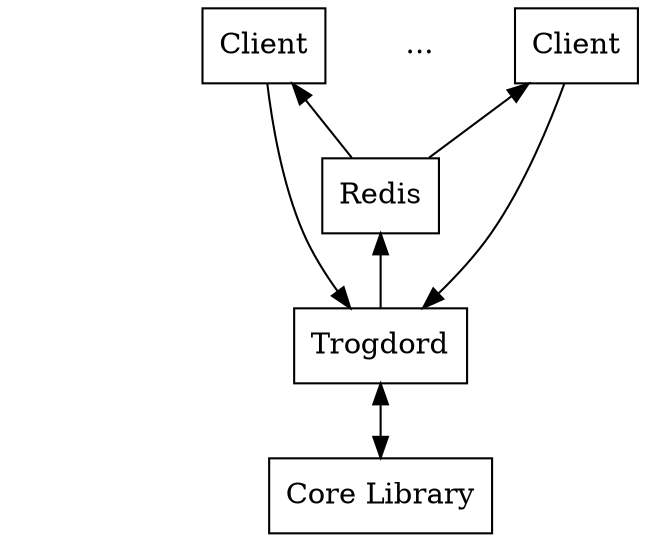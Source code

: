 digraph G {

  rankdir=BT

  rank0 [style=invis];
  rank1 [style=invis];
  rank2 [style=invis];

  {
    rankdir = TB;
    rank0 -> rank1 -> rank2 [color=white];
  }

  "Core Library" [shape=Box]

  {
    rank=same
    "Trogdord" [shape=Box]
    rank0 -> "Trogdord" [style="invis"]
  }

  {
    rank=same
    "Redis" [shape=Box]
    rank1 -> "Redis" [style="invis"]
  }

  {
    rank = same;
    rank2 -> "Client 1" -> "..." -> "Client x" [style=invis];
    rankdir = LR;
  }

  {
    rank=same
    "Client 1" [shape=Box label="Client"]
    "..." [shape=plaintext]
    "Client x" [shape=Box label="Client"]
  }

  "Trogdord" -> "Redis"
  "Core Library" -> "Trogdord" [dir="both"]

  "Redis" -> "Client 1"
  "Client 1" -> "Trogdord"

  "..." -> "Trogdord" [style=invis]
  "Redis" -> "..." [style=invis]


  "Redis" -> "Client x"
  "Client x" -> "Trogdord"
}
